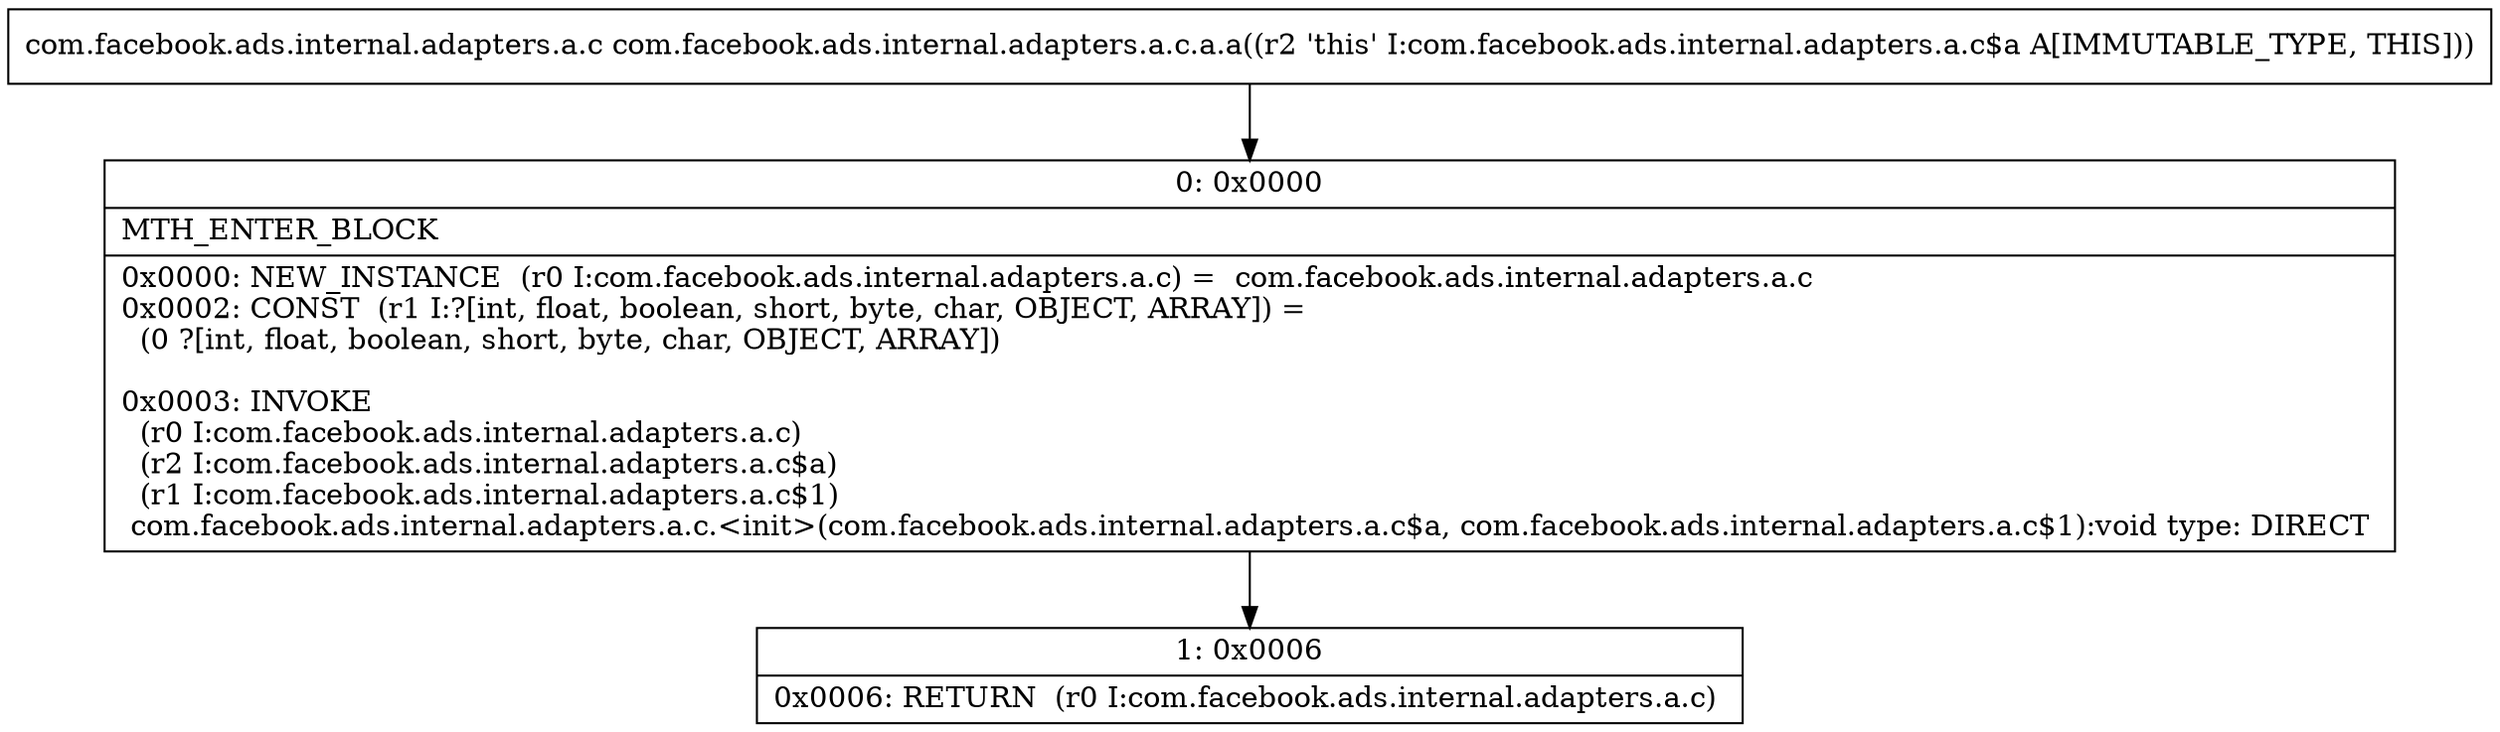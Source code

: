 digraph "CFG forcom.facebook.ads.internal.adapters.a.c.a.a()Lcom\/facebook\/ads\/internal\/adapters\/a\/c;" {
Node_0 [shape=record,label="{0\:\ 0x0000|MTH_ENTER_BLOCK\l|0x0000: NEW_INSTANCE  (r0 I:com.facebook.ads.internal.adapters.a.c) =  com.facebook.ads.internal.adapters.a.c \l0x0002: CONST  (r1 I:?[int, float, boolean, short, byte, char, OBJECT, ARRAY]) = \l  (0 ?[int, float, boolean, short, byte, char, OBJECT, ARRAY])\l \l0x0003: INVOKE  \l  (r0 I:com.facebook.ads.internal.adapters.a.c)\l  (r2 I:com.facebook.ads.internal.adapters.a.c$a)\l  (r1 I:com.facebook.ads.internal.adapters.a.c$1)\l com.facebook.ads.internal.adapters.a.c.\<init\>(com.facebook.ads.internal.adapters.a.c$a, com.facebook.ads.internal.adapters.a.c$1):void type: DIRECT \l}"];
Node_1 [shape=record,label="{1\:\ 0x0006|0x0006: RETURN  (r0 I:com.facebook.ads.internal.adapters.a.c) \l}"];
MethodNode[shape=record,label="{com.facebook.ads.internal.adapters.a.c com.facebook.ads.internal.adapters.a.c.a.a((r2 'this' I:com.facebook.ads.internal.adapters.a.c$a A[IMMUTABLE_TYPE, THIS])) }"];
MethodNode -> Node_0;
Node_0 -> Node_1;
}

